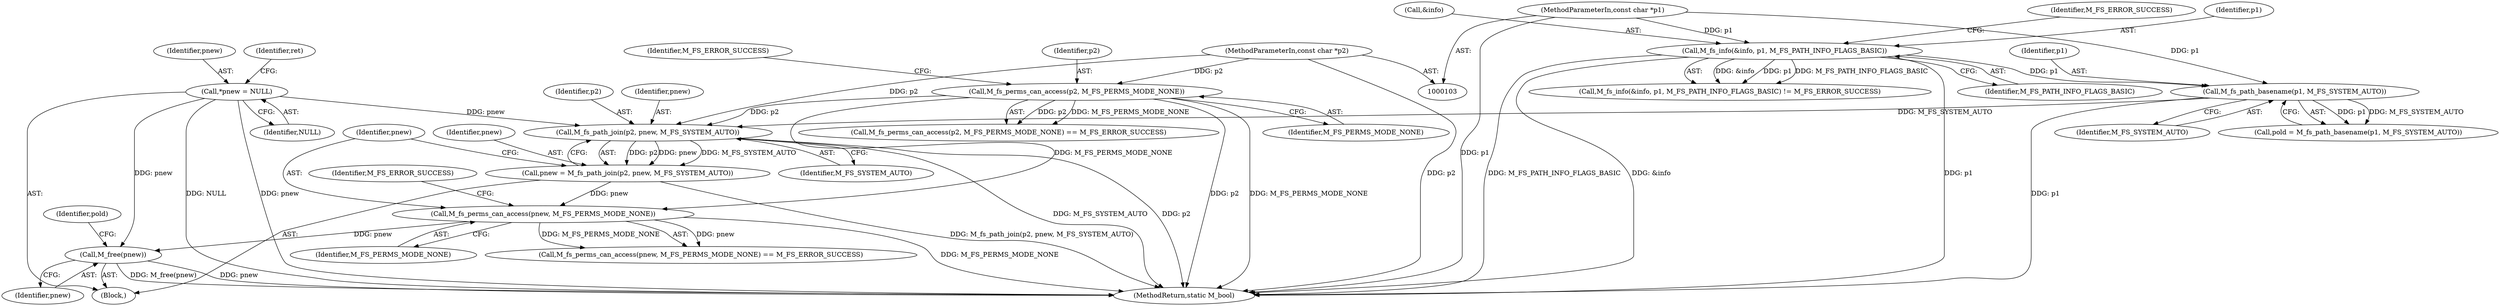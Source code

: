 digraph "0_mstdlib_db124b8f607dd0a40a9aef2d4d468fad433522a7@API" {
"1000186" [label="(Call,M_free(pnew))"];
"1000117" [label="(Call,*pnew = NULL)"];
"1000176" [label="(Call,M_fs_perms_can_access(pnew, M_FS_PERMS_MODE_NONE))"];
"1000168" [label="(Call,pnew = M_fs_path_join(p2, pnew, M_FS_SYSTEM_AUTO))"];
"1000170" [label="(Call,M_fs_path_join(p2, pnew, M_FS_SYSTEM_AUTO))"];
"1000154" [label="(Call,M_fs_perms_can_access(p2, M_FS_PERMS_MODE_NONE))"];
"1000105" [label="(MethodParameterIn,const char *p2)"];
"1000165" [label="(Call,M_fs_path_basename(p1, M_FS_SYSTEM_AUTO))"];
"1000133" [label="(Call,M_fs_info(&info, p1, M_FS_PATH_INFO_FLAGS_BASIC))"];
"1000104" [label="(MethodParameterIn,const char *p1)"];
"1000173" [label="(Identifier,M_FS_SYSTEM_AUTO)"];
"1000133" [label="(Call,M_fs_info(&info, p1, M_FS_PATH_INFO_FLAGS_BASIC))"];
"1000177" [label="(Identifier,pnew)"];
"1000192" [label="(MethodReturn,static M_bool)"];
"1000156" [label="(Identifier,M_FS_PERMS_MODE_NONE)"];
"1000137" [label="(Identifier,M_FS_PATH_INFO_FLAGS_BASIC)"];
"1000168" [label="(Call,pnew = M_fs_path_join(p2, pnew, M_FS_SYSTEM_AUTO))"];
"1000186" [label="(Call,M_free(pnew))"];
"1000118" [label="(Identifier,pnew)"];
"1000123" [label="(Identifier,ret)"];
"1000134" [label="(Call,&info)"];
"1000155" [label="(Identifier,p2)"];
"1000166" [label="(Identifier,p1)"];
"1000119" [label="(Identifier,NULL)"];
"1000105" [label="(MethodParameterIn,const char *p2)"];
"1000187" [label="(Identifier,pnew)"];
"1000171" [label="(Identifier,p2)"];
"1000138" [label="(Identifier,M_FS_ERROR_SUCCESS)"];
"1000157" [label="(Identifier,M_FS_ERROR_SUCCESS)"];
"1000178" [label="(Identifier,M_FS_PERMS_MODE_NONE)"];
"1000117" [label="(Call,*pnew = NULL)"];
"1000189" [label="(Identifier,pold)"];
"1000176" [label="(Call,M_fs_perms_can_access(pnew, M_FS_PERMS_MODE_NONE))"];
"1000107" [label="(Block,)"];
"1000170" [label="(Call,M_fs_path_join(p2, pnew, M_FS_SYSTEM_AUTO))"];
"1000175" [label="(Call,M_fs_perms_can_access(pnew, M_FS_PERMS_MODE_NONE) == M_FS_ERROR_SUCCESS)"];
"1000163" [label="(Call,pold = M_fs_path_basename(p1, M_FS_SYSTEM_AUTO))"];
"1000153" [label="(Call,M_fs_perms_can_access(p2, M_FS_PERMS_MODE_NONE) == M_FS_ERROR_SUCCESS)"];
"1000132" [label="(Call,M_fs_info(&info, p1, M_FS_PATH_INFO_FLAGS_BASIC) != M_FS_ERROR_SUCCESS)"];
"1000154" [label="(Call,M_fs_perms_can_access(p2, M_FS_PERMS_MODE_NONE))"];
"1000172" [label="(Identifier,pnew)"];
"1000179" [label="(Identifier,M_FS_ERROR_SUCCESS)"];
"1000167" [label="(Identifier,M_FS_SYSTEM_AUTO)"];
"1000104" [label="(MethodParameterIn,const char *p1)"];
"1000169" [label="(Identifier,pnew)"];
"1000165" [label="(Call,M_fs_path_basename(p1, M_FS_SYSTEM_AUTO))"];
"1000136" [label="(Identifier,p1)"];
"1000186" -> "1000107"  [label="AST: "];
"1000186" -> "1000187"  [label="CFG: "];
"1000187" -> "1000186"  [label="AST: "];
"1000189" -> "1000186"  [label="CFG: "];
"1000186" -> "1000192"  [label="DDG: pnew"];
"1000186" -> "1000192"  [label="DDG: M_free(pnew)"];
"1000117" -> "1000186"  [label="DDG: pnew"];
"1000176" -> "1000186"  [label="DDG: pnew"];
"1000117" -> "1000107"  [label="AST: "];
"1000117" -> "1000119"  [label="CFG: "];
"1000118" -> "1000117"  [label="AST: "];
"1000119" -> "1000117"  [label="AST: "];
"1000123" -> "1000117"  [label="CFG: "];
"1000117" -> "1000192"  [label="DDG: pnew"];
"1000117" -> "1000192"  [label="DDG: NULL"];
"1000117" -> "1000170"  [label="DDG: pnew"];
"1000176" -> "1000175"  [label="AST: "];
"1000176" -> "1000178"  [label="CFG: "];
"1000177" -> "1000176"  [label="AST: "];
"1000178" -> "1000176"  [label="AST: "];
"1000179" -> "1000176"  [label="CFG: "];
"1000176" -> "1000192"  [label="DDG: M_FS_PERMS_MODE_NONE"];
"1000176" -> "1000175"  [label="DDG: pnew"];
"1000176" -> "1000175"  [label="DDG: M_FS_PERMS_MODE_NONE"];
"1000168" -> "1000176"  [label="DDG: pnew"];
"1000154" -> "1000176"  [label="DDG: M_FS_PERMS_MODE_NONE"];
"1000168" -> "1000107"  [label="AST: "];
"1000168" -> "1000170"  [label="CFG: "];
"1000169" -> "1000168"  [label="AST: "];
"1000170" -> "1000168"  [label="AST: "];
"1000177" -> "1000168"  [label="CFG: "];
"1000168" -> "1000192"  [label="DDG: M_fs_path_join(p2, pnew, M_FS_SYSTEM_AUTO)"];
"1000170" -> "1000168"  [label="DDG: p2"];
"1000170" -> "1000168"  [label="DDG: pnew"];
"1000170" -> "1000168"  [label="DDG: M_FS_SYSTEM_AUTO"];
"1000170" -> "1000173"  [label="CFG: "];
"1000171" -> "1000170"  [label="AST: "];
"1000172" -> "1000170"  [label="AST: "];
"1000173" -> "1000170"  [label="AST: "];
"1000170" -> "1000192"  [label="DDG: M_FS_SYSTEM_AUTO"];
"1000170" -> "1000192"  [label="DDG: p2"];
"1000154" -> "1000170"  [label="DDG: p2"];
"1000105" -> "1000170"  [label="DDG: p2"];
"1000165" -> "1000170"  [label="DDG: M_FS_SYSTEM_AUTO"];
"1000154" -> "1000153"  [label="AST: "];
"1000154" -> "1000156"  [label="CFG: "];
"1000155" -> "1000154"  [label="AST: "];
"1000156" -> "1000154"  [label="AST: "];
"1000157" -> "1000154"  [label="CFG: "];
"1000154" -> "1000192"  [label="DDG: p2"];
"1000154" -> "1000192"  [label="DDG: M_FS_PERMS_MODE_NONE"];
"1000154" -> "1000153"  [label="DDG: p2"];
"1000154" -> "1000153"  [label="DDG: M_FS_PERMS_MODE_NONE"];
"1000105" -> "1000154"  [label="DDG: p2"];
"1000105" -> "1000103"  [label="AST: "];
"1000105" -> "1000192"  [label="DDG: p2"];
"1000165" -> "1000163"  [label="AST: "];
"1000165" -> "1000167"  [label="CFG: "];
"1000166" -> "1000165"  [label="AST: "];
"1000167" -> "1000165"  [label="AST: "];
"1000163" -> "1000165"  [label="CFG: "];
"1000165" -> "1000192"  [label="DDG: p1"];
"1000165" -> "1000163"  [label="DDG: p1"];
"1000165" -> "1000163"  [label="DDG: M_FS_SYSTEM_AUTO"];
"1000133" -> "1000165"  [label="DDG: p1"];
"1000104" -> "1000165"  [label="DDG: p1"];
"1000133" -> "1000132"  [label="AST: "];
"1000133" -> "1000137"  [label="CFG: "];
"1000134" -> "1000133"  [label="AST: "];
"1000136" -> "1000133"  [label="AST: "];
"1000137" -> "1000133"  [label="AST: "];
"1000138" -> "1000133"  [label="CFG: "];
"1000133" -> "1000192"  [label="DDG: &info"];
"1000133" -> "1000192"  [label="DDG: p1"];
"1000133" -> "1000192"  [label="DDG: M_FS_PATH_INFO_FLAGS_BASIC"];
"1000133" -> "1000132"  [label="DDG: &info"];
"1000133" -> "1000132"  [label="DDG: p1"];
"1000133" -> "1000132"  [label="DDG: M_FS_PATH_INFO_FLAGS_BASIC"];
"1000104" -> "1000133"  [label="DDG: p1"];
"1000104" -> "1000103"  [label="AST: "];
"1000104" -> "1000192"  [label="DDG: p1"];
}
